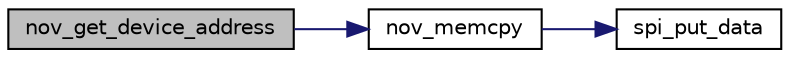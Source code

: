 digraph "nov_get_device_address"
{
 // INTERACTIVE_SVG=YES
  edge [fontname="Helvetica",fontsize="10",labelfontname="Helvetica",labelfontsize="10"];
  node [fontname="Helvetica",fontsize="10",shape=record];
  rankdir="LR";
  Node1 [label="nov_get_device_address",height=0.2,width=0.4,color="black", fillcolor="grey75", style="filled", fontcolor="black"];
  Node1 -> Node2 [color="midnightblue",fontsize="10",style="solid",fontname="Helvetica"];
  Node2 [label="nov_memcpy",height=0.2,width=0.4,color="black", fillcolor="white", style="filled",URL="$d1/dea/a00054.html#a3ff681f3af83ec441535611dac6ada16",tooltip="Standard library memcpy() replacement function to copy data from serial EEPROM to the specified RAM m..."];
  Node2 -> Node3 [color="midnightblue",fontsize="10",style="solid",fontname="Helvetica"];
  Node3 [label="spi_put_data",height=0.2,width=0.4,color="black", fillcolor="white", style="filled",URL="$de/d5e/a00007.html#a19e2dff580e4d1b2198fa9108fca81ac",tooltip="send one byte of data and receive one back at the same time "];
}
